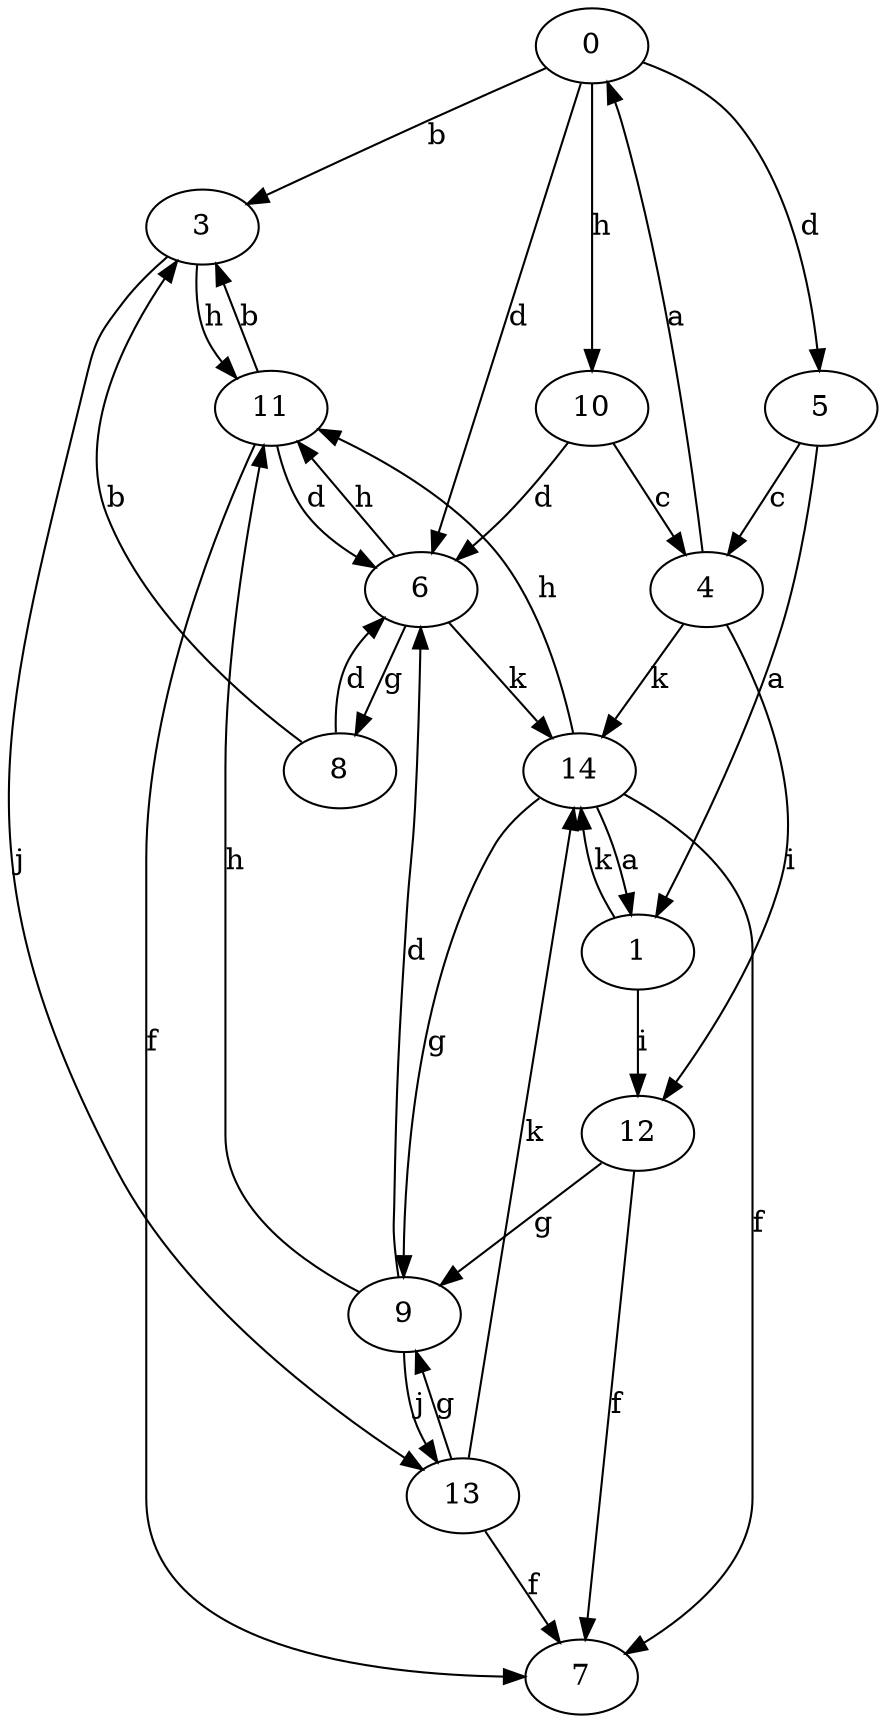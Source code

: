 strict digraph  {
0;
1;
3;
4;
5;
6;
7;
8;
9;
10;
11;
12;
13;
14;
0 -> 3  [label=b];
0 -> 5  [label=d];
0 -> 6  [label=d];
0 -> 10  [label=h];
1 -> 12  [label=i];
1 -> 14  [label=k];
3 -> 11  [label=h];
3 -> 13  [label=j];
4 -> 0  [label=a];
4 -> 12  [label=i];
4 -> 14  [label=k];
5 -> 1  [label=a];
5 -> 4  [label=c];
6 -> 8  [label=g];
6 -> 11  [label=h];
6 -> 14  [label=k];
8 -> 3  [label=b];
8 -> 6  [label=d];
9 -> 6  [label=d];
9 -> 11  [label=h];
9 -> 13  [label=j];
10 -> 4  [label=c];
10 -> 6  [label=d];
11 -> 3  [label=b];
11 -> 6  [label=d];
11 -> 7  [label=f];
12 -> 7  [label=f];
12 -> 9  [label=g];
13 -> 7  [label=f];
13 -> 9  [label=g];
13 -> 14  [label=k];
14 -> 1  [label=a];
14 -> 7  [label=f];
14 -> 9  [label=g];
14 -> 11  [label=h];
}
